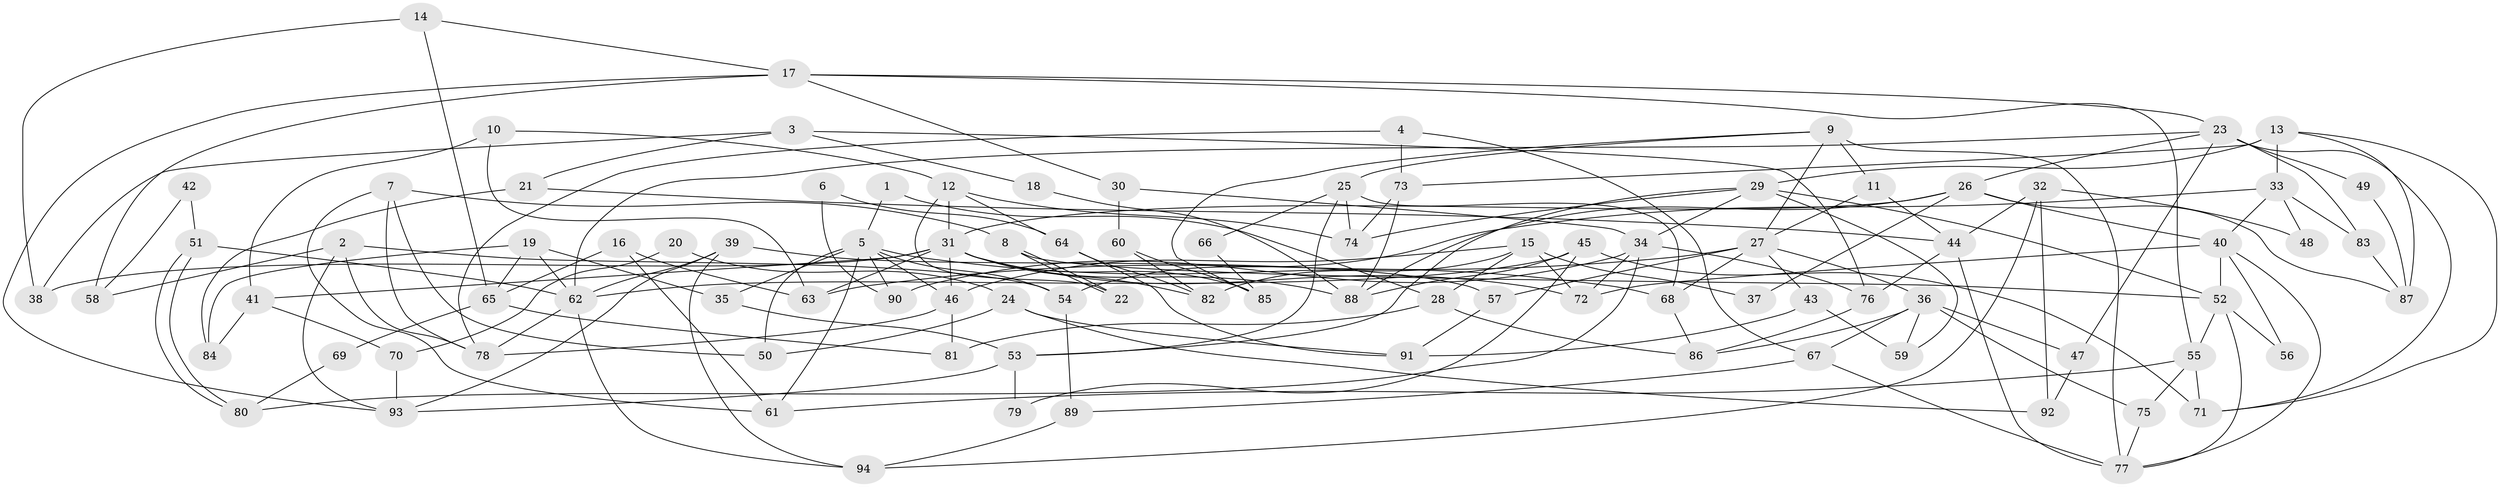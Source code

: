 // Generated by graph-tools (version 1.1) at 2025/02/03/09/25 03:02:05]
// undirected, 94 vertices, 188 edges
graph export_dot {
graph [start="1"]
  node [color=gray90,style=filled];
  1;
  2;
  3;
  4;
  5;
  6;
  7;
  8;
  9;
  10;
  11;
  12;
  13;
  14;
  15;
  16;
  17;
  18;
  19;
  20;
  21;
  22;
  23;
  24;
  25;
  26;
  27;
  28;
  29;
  30;
  31;
  32;
  33;
  34;
  35;
  36;
  37;
  38;
  39;
  40;
  41;
  42;
  43;
  44;
  45;
  46;
  47;
  48;
  49;
  50;
  51;
  52;
  53;
  54;
  55;
  56;
  57;
  58;
  59;
  60;
  61;
  62;
  63;
  64;
  65;
  66;
  67;
  68;
  69;
  70;
  71;
  72;
  73;
  74;
  75;
  76;
  77;
  78;
  79;
  80;
  81;
  82;
  83;
  84;
  85;
  86;
  87;
  88;
  89;
  90;
  91;
  92;
  93;
  94;
  1 -- 28;
  1 -- 5;
  2 -- 93;
  2 -- 78;
  2 -- 54;
  2 -- 58;
  3 -- 38;
  3 -- 76;
  3 -- 18;
  3 -- 21;
  4 -- 73;
  4 -- 78;
  4 -- 67;
  5 -- 46;
  5 -- 35;
  5 -- 50;
  5 -- 54;
  5 -- 61;
  5 -- 68;
  5 -- 90;
  6 -- 90;
  6 -- 64;
  7 -- 78;
  7 -- 8;
  7 -- 50;
  7 -- 61;
  8 -- 22;
  8 -- 22;
  8 -- 52;
  9 -- 25;
  9 -- 77;
  9 -- 11;
  9 -- 27;
  9 -- 85;
  10 -- 63;
  10 -- 12;
  10 -- 41;
  11 -- 27;
  11 -- 44;
  12 -- 64;
  12 -- 31;
  12 -- 22;
  12 -- 74;
  13 -- 33;
  13 -- 29;
  13 -- 71;
  13 -- 73;
  13 -- 87;
  14 -- 65;
  14 -- 17;
  14 -- 38;
  15 -- 72;
  15 -- 46;
  15 -- 28;
  15 -- 37;
  15 -- 82;
  16 -- 63;
  16 -- 61;
  16 -- 65;
  17 -- 23;
  17 -- 55;
  17 -- 30;
  17 -- 58;
  17 -- 93;
  18 -- 88;
  19 -- 84;
  19 -- 62;
  19 -- 35;
  19 -- 65;
  20 -- 70;
  20 -- 24;
  21 -- 44;
  21 -- 84;
  23 -- 26;
  23 -- 71;
  23 -- 47;
  23 -- 49;
  23 -- 62;
  23 -- 83;
  24 -- 50;
  24 -- 92;
  24 -- 91;
  25 -- 74;
  25 -- 68;
  25 -- 53;
  25 -- 66;
  26 -- 88;
  26 -- 87;
  26 -- 31;
  26 -- 37;
  26 -- 40;
  27 -- 36;
  27 -- 43;
  27 -- 57;
  27 -- 63;
  27 -- 68;
  28 -- 86;
  28 -- 81;
  29 -- 53;
  29 -- 74;
  29 -- 34;
  29 -- 52;
  29 -- 59;
  30 -- 34;
  30 -- 60;
  31 -- 82;
  31 -- 38;
  31 -- 41;
  31 -- 46;
  31 -- 63;
  31 -- 72;
  31 -- 85;
  31 -- 88;
  32 -- 44;
  32 -- 94;
  32 -- 48;
  32 -- 92;
  33 -- 54;
  33 -- 40;
  33 -- 48;
  33 -- 83;
  34 -- 72;
  34 -- 76;
  34 -- 80;
  34 -- 90;
  35 -- 53;
  36 -- 75;
  36 -- 86;
  36 -- 47;
  36 -- 59;
  36 -- 67;
  39 -- 57;
  39 -- 62;
  39 -- 93;
  39 -- 94;
  40 -- 52;
  40 -- 56;
  40 -- 72;
  40 -- 77;
  41 -- 70;
  41 -- 84;
  42 -- 58;
  42 -- 51;
  43 -- 59;
  43 -- 91;
  44 -- 77;
  44 -- 76;
  45 -- 71;
  45 -- 62;
  45 -- 79;
  45 -- 88;
  46 -- 81;
  46 -- 78;
  47 -- 92;
  49 -- 87;
  51 -- 80;
  51 -- 80;
  51 -- 62;
  52 -- 77;
  52 -- 55;
  52 -- 56;
  53 -- 93;
  53 -- 79;
  54 -- 89;
  55 -- 61;
  55 -- 71;
  55 -- 75;
  57 -- 91;
  60 -- 85;
  60 -- 82;
  62 -- 94;
  62 -- 78;
  64 -- 91;
  64 -- 82;
  65 -- 69;
  65 -- 81;
  66 -- 85;
  67 -- 77;
  67 -- 89;
  68 -- 86;
  69 -- 80;
  70 -- 93;
  73 -- 88;
  73 -- 74;
  75 -- 77;
  76 -- 86;
  83 -- 87;
  89 -- 94;
}
